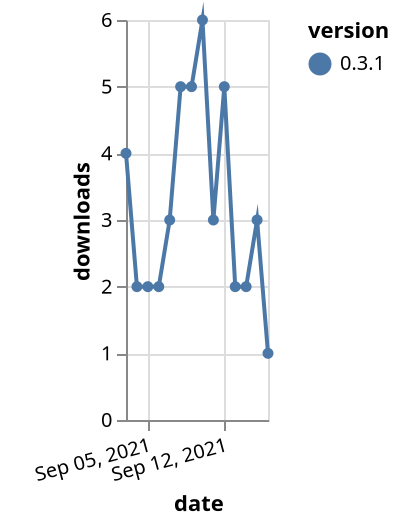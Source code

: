 {"$schema": "https://vega.github.io/schema/vega-lite/v5.json", "description": "A simple bar chart with embedded data.", "data": {"values": [{"date": "2021-09-03", "total": 11114, "delta": 4, "version": "0.3.1"}, {"date": "2021-09-04", "total": 11116, "delta": 2, "version": "0.3.1"}, {"date": "2021-09-05", "total": 11118, "delta": 2, "version": "0.3.1"}, {"date": "2021-09-06", "total": 11120, "delta": 2, "version": "0.3.1"}, {"date": "2021-09-07", "total": 11123, "delta": 3, "version": "0.3.1"}, {"date": "2021-09-08", "total": 11128, "delta": 5, "version": "0.3.1"}, {"date": "2021-09-09", "total": 11133, "delta": 5, "version": "0.3.1"}, {"date": "2021-09-10", "total": 11139, "delta": 6, "version": "0.3.1"}, {"date": "2021-09-11", "total": 11142, "delta": 3, "version": "0.3.1"}, {"date": "2021-09-12", "total": 11147, "delta": 5, "version": "0.3.1"}, {"date": "2021-09-13", "total": 11149, "delta": 2, "version": "0.3.1"}, {"date": "2021-09-14", "total": 11151, "delta": 2, "version": "0.3.1"}, {"date": "2021-09-15", "total": 11154, "delta": 3, "version": "0.3.1"}, {"date": "2021-09-16", "total": 11155, "delta": 1, "version": "0.3.1"}]}, "width": "container", "mark": {"type": "line", "point": {"filled": true}}, "encoding": {"x": {"field": "date", "type": "temporal", "timeUnit": "yearmonthdate", "title": "date", "axis": {"labelAngle": -15}}, "y": {"field": "delta", "type": "quantitative", "title": "downloads"}, "color": {"field": "version", "type": "nominal"}, "tooltip": {"field": "delta"}}}